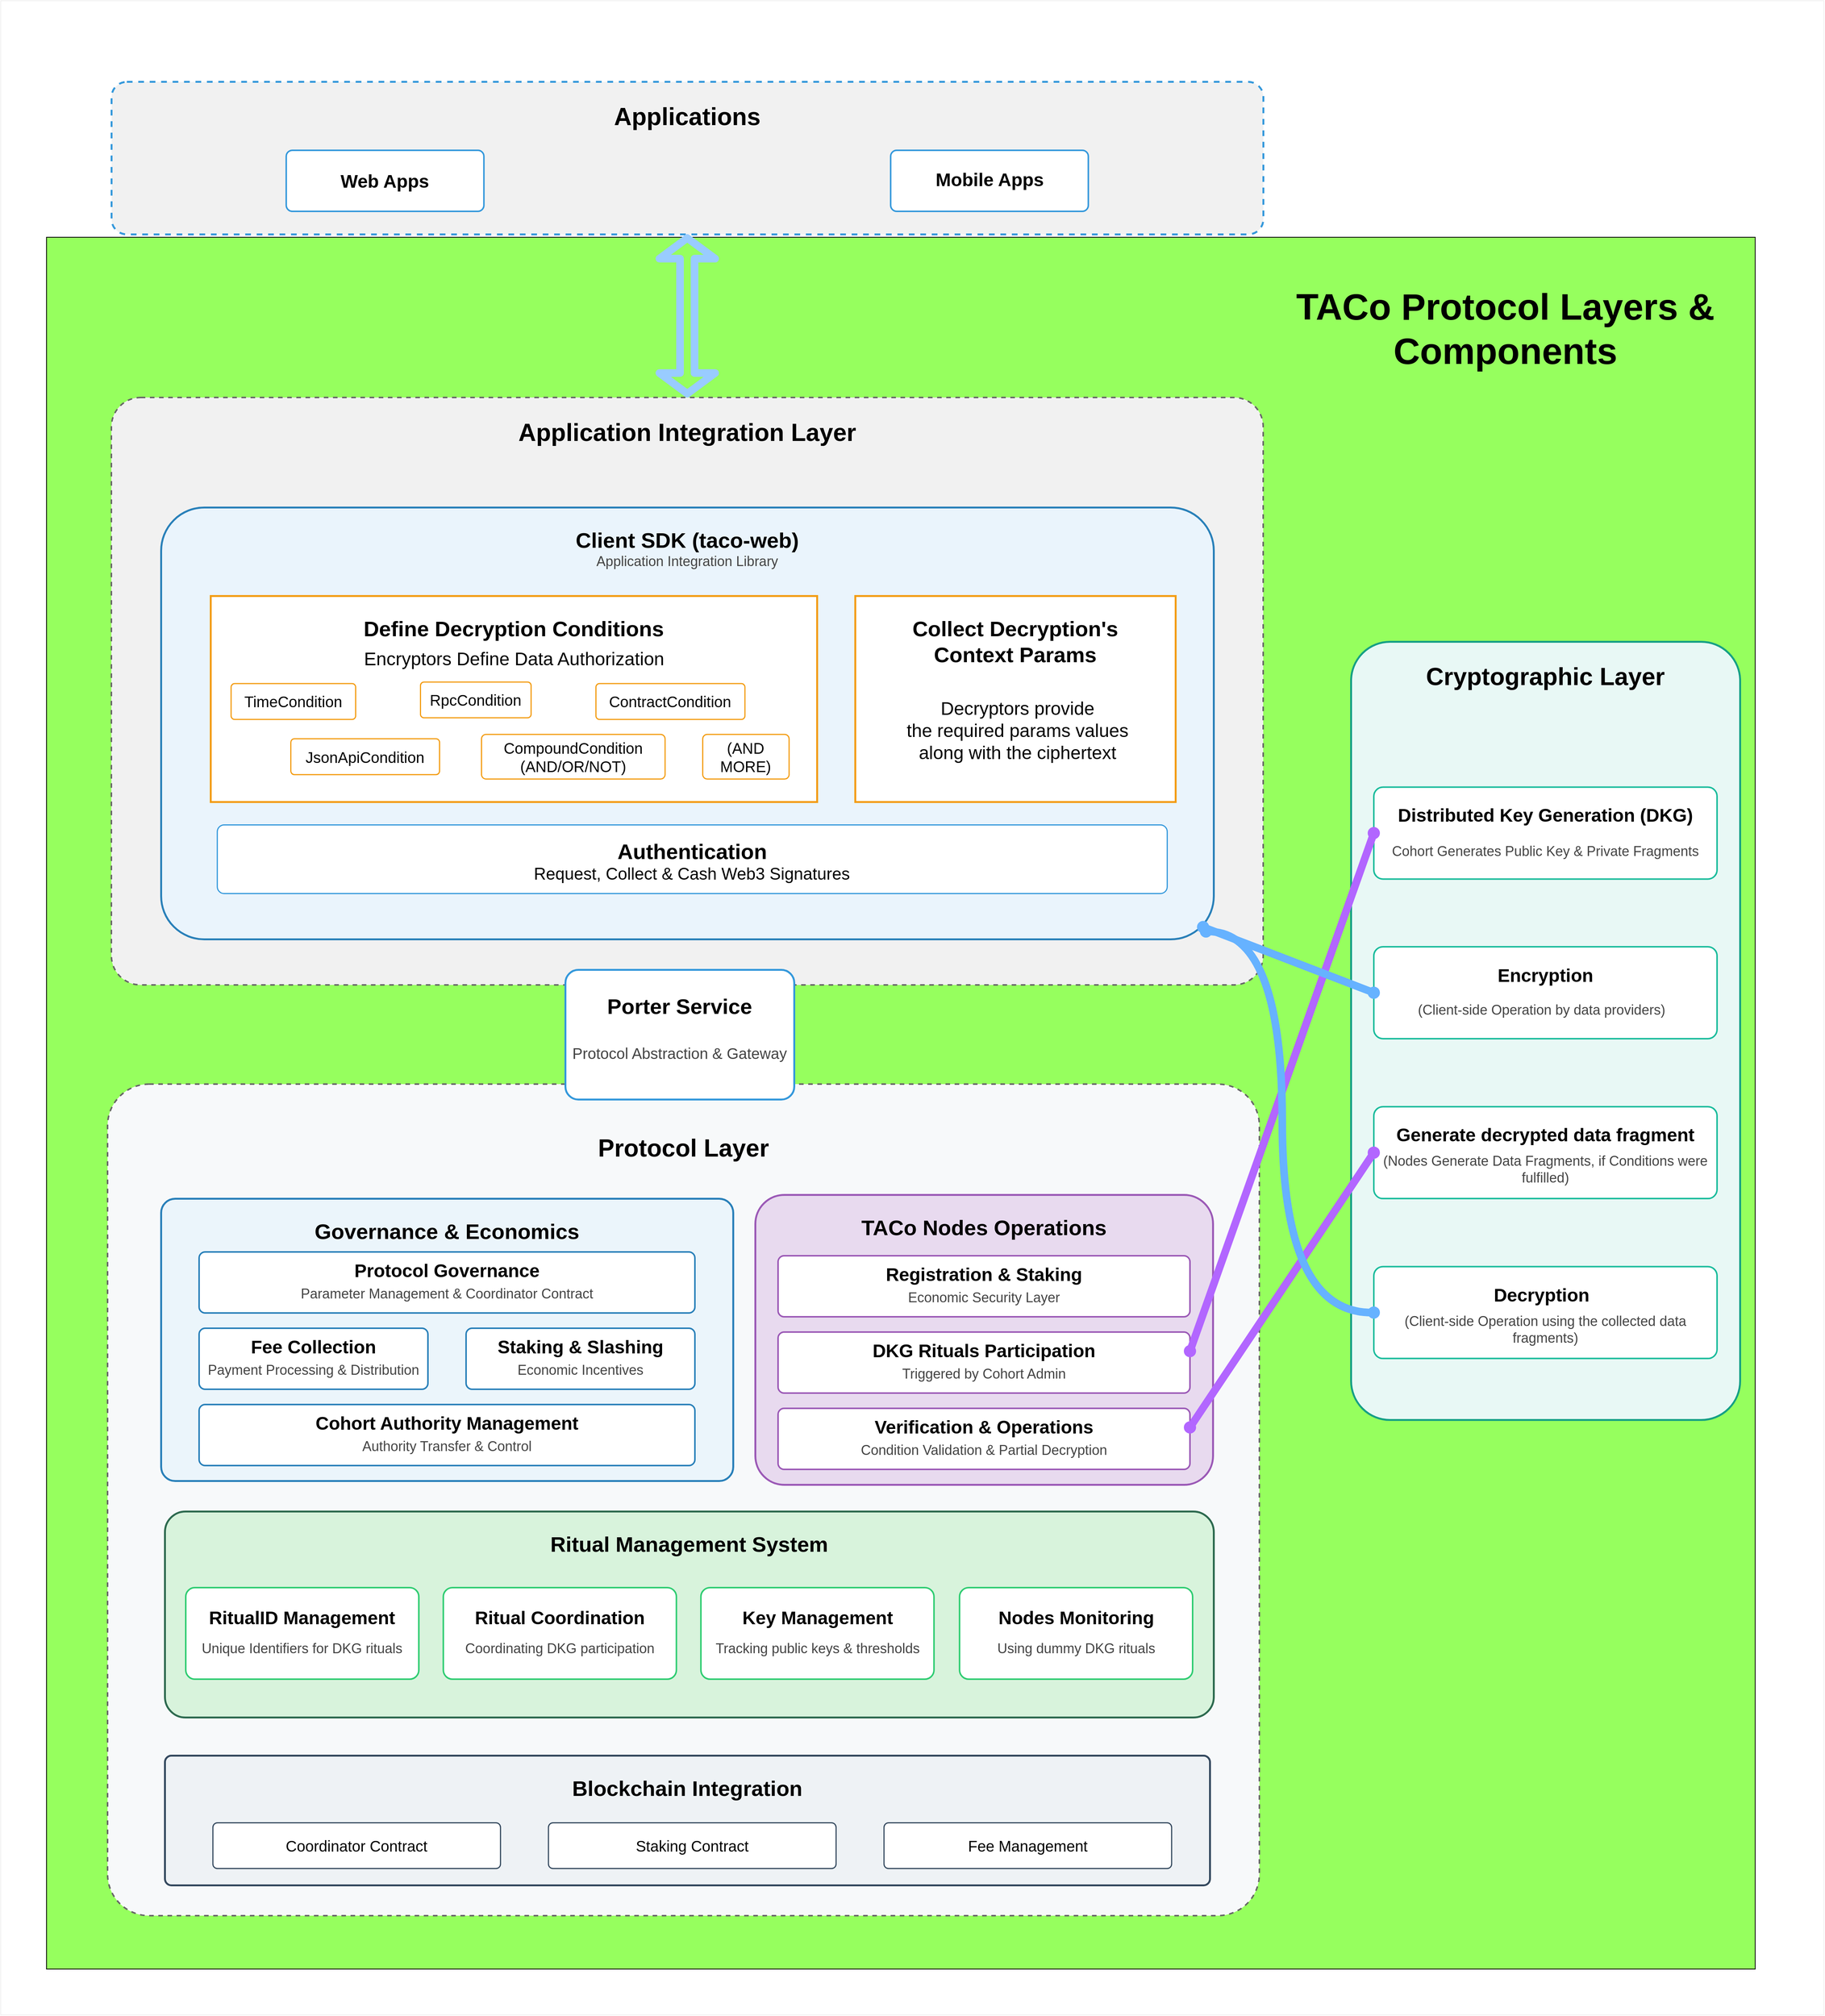 <mxfile>
    <diagram id="taco-components-diagram" name="TACo Components Diagram">
        <mxGraphModel dx="2988" dy="1646" grid="1" gridSize="10" guides="1" tooltips="1" connect="1" arrows="1" fold="1" page="1" pageScale="1" pageWidth="2300" pageHeight="2600" background="#FFFFFF" math="0" shadow="0">
            <root>
                <mxCell id="0"/>
                <mxCell id="1" parent="0"/>
                <mxCell id="7" value="" style="rounded=0;whiteSpace=wrap;html=1;strokeColor=#F0F0F0;fillColor=none;" parent="1" vertex="1">
                    <mxGeometry x="250" width="2390" height="2640" as="geometry"/>
                </mxCell>
                <mxCell id="2" value="" style="rounded=0;whiteSpace=wrap;html=1;fillColor=#96FF5E;" parent="1" vertex="1">
                    <mxGeometry x="310" y="310" width="2240" height="2270" as="geometry"/>
                </mxCell>
                <mxCell id="title" value="TACo Protocol Layers &amp; Components" style="text;html=1;strokeColor=none;fillColor=none;align=center;verticalAlign=middle;whiteSpace=wrap;rounded=0;fontSize=48;fontColor=#000000;fontStyle=1" parent="1" vertex="1">
                    <mxGeometry x="1890" y="400" width="665" height="60" as="geometry"/>
                </mxCell>
                <mxCell id="application-domain" value="Application Integration Layer" style="rounded=1;whiteSpace=wrap;html=1;fillColor=#f1f1f1;strokeColor=#666666;strokeWidth=2;dashed=1;arcSize=5;fontSize=32;fontStyle=1;align=center;verticalAlign=top;spacingTop=20;fontColor=#000000;" parent="1" vertex="1">
                    <mxGeometry x="395" y="520" width="1510" height="770" as="geometry"/>
                </mxCell>
                <mxCell id="authentication" value="Client SDK (taco-web)" style="rounded=1;whiteSpace=wrap;html=1;fillColor=#eaf4fc;strokeColor=#2980b9;strokeWidth=2.5;arcSize=10;fontSize=28;fontStyle=1;align=center;verticalAlign=top;spacingTop=20;fontColor=#000000;" parent="1" vertex="1">
                    <mxGeometry x="460" y="664" width="1380" height="566" as="geometry"/>
                </mxCell>
                <mxCell id="client-sdk-desc" value="Application Integration Library" style="text;html=1;strokeColor=none;fillColor=none;align=center;verticalAlign=middle;whiteSpace=wrap;rounded=0;fontSize=18;fontColor=#444444;" parent="1" vertex="1">
                    <mxGeometry x="880" y="720" width="540" height="30" as="geometry"/>
                </mxCell>
                <mxCell id="protocol-domain" value="&lt;br&gt;Protocol Layer" style="rounded=1;whiteSpace=wrap;html=1;fillColor=#f7f9fa;strokeColor=#666666;strokeWidth=2;dashed=1;arcSize=5;fontSize=32;fontStyle=1;align=center;verticalAlign=top;spacingTop=20;fontColor=#000000;" parent="1" vertex="1">
                    <mxGeometry x="390" y="1420" width="1510" height="1090" as="geometry"/>
                </mxCell>
                <mxCell id="porter-service" value="" style="rounded=1;whiteSpace=wrap;html=1;fillColor=#ffffff;strokeColor=#3498db;strokeWidth=2.5;arcSize=10;" parent="1" vertex="1">
                    <mxGeometry x="990" y="1270" width="300" height="170" as="geometry"/>
                </mxCell>
                <mxCell id="porter-service-title" value="Porter Service" style="text;html=1;strokeColor=none;fillColor=none;align=center;verticalAlign=middle;whiteSpace=wrap;rounded=0;fontSize=28;fontStyle=1;fontColor=#000000;" parent="1" vertex="1">
                    <mxGeometry x="990" y="1294" width="300" height="48" as="geometry"/>
                </mxCell>
                <mxCell id="porter-service-desc" value="Protocol Abstraction &amp; Gateway" style="text;html=1;strokeColor=none;fillColor=none;align=center;verticalAlign=middle;whiteSpace=wrap;rounded=0;fontSize=20;fontColor=#444444;" parent="1" vertex="1">
                    <mxGeometry x="990" y="1355" width="300" height="48" as="geometry"/>
                </mxCell>
                <mxCell id="ritual-management" value="Ritual Management System" style="rounded=1;whiteSpace=wrap;html=1;fillColor=#d8f3dc;strokeColor=#2d6a4f;strokeWidth=2.5;arcSize=10;fontSize=28;fontStyle=1;align=center;verticalAlign=top;spacingTop=20;fontColor=#000000;" parent="1" vertex="1">
                    <mxGeometry x="465" y="1980" width="1375" height="270" as="geometry"/>
                </mxCell>
                <mxCell id="ritual-id" value="" style="rounded=1;whiteSpace=wrap;html=1;fillColor=#ffffff;strokeColor=#2ecc71;strokeWidth=2;arcSize=10;" parent="1" vertex="1">
                    <mxGeometry x="492.5" y="2080" width="305.56" height="120" as="geometry"/>
                </mxCell>
                <mxCell id="ritual-id-title" value="RitualID Management" style="text;html=1;strokeColor=none;fillColor=none;align=center;verticalAlign=middle;whiteSpace=wrap;rounded=0;fontSize=24;fontStyle=1;fontColor=#000000;" parent="1" vertex="1">
                    <mxGeometry x="492.5" y="2100" width="305.56" height="40" as="geometry"/>
                </mxCell>
                <mxCell id="ritual-id-desc" value="Unique Identifiers for DKG rituals" style="text;html=1;strokeColor=none;fillColor=none;align=center;verticalAlign=middle;whiteSpace=wrap;rounded=0;fontSize=18;fontColor=#444444;" parent="1" vertex="1">
                    <mxGeometry x="492.5" y="2140" width="305.56" height="40" as="geometry"/>
                </mxCell>
                <mxCell id="ritual-coordination" value="" style="rounded=1;whiteSpace=wrap;html=1;fillColor=#ffffff;strokeColor=#2ecc71;strokeWidth=2;arcSize=10;" parent="1" vertex="1">
                    <mxGeometry x="830.18" y="2080" width="305.56" height="120" as="geometry"/>
                </mxCell>
                <mxCell id="ritual-coordination-title" value="Ritual Coordination" style="text;html=1;strokeColor=none;fillColor=none;align=center;verticalAlign=middle;whiteSpace=wrap;rounded=0;fontSize=24;fontStyle=1;fontColor=#000000;" parent="1" vertex="1">
                    <mxGeometry x="830.18" y="2100" width="305.56" height="40" as="geometry"/>
                </mxCell>
                <mxCell id="ritual-coordination-desc" value="Coordinating DKG participation" style="text;html=1;strokeColor=none;fillColor=none;align=center;verticalAlign=middle;whiteSpace=wrap;rounded=0;fontSize=18;fontColor=#444444;" parent="1" vertex="1">
                    <mxGeometry x="830.18" y="2140" width="305.56" height="40" as="geometry"/>
                </mxCell>
                <mxCell id="key-management" value="" style="rounded=1;whiteSpace=wrap;html=1;fillColor=#ffffff;strokeColor=#2ecc71;strokeWidth=2;arcSize=10;" parent="1" vertex="1">
                    <mxGeometry x="1167.86" y="2080" width="305.56" height="120" as="geometry"/>
                </mxCell>
                <mxCell id="key-management-title" value="Key Management" style="text;html=1;strokeColor=none;fillColor=none;align=center;verticalAlign=middle;whiteSpace=wrap;rounded=0;fontSize=24;fontStyle=1;fontColor=#000000;" parent="1" vertex="1">
                    <mxGeometry x="1167.86" y="2100" width="305.56" height="40" as="geometry"/>
                </mxCell>
                <mxCell id="key-management-desc" value="Tracking public keys &amp; thresholds" style="text;html=1;strokeColor=none;fillColor=none;align=center;verticalAlign=middle;whiteSpace=wrap;rounded=0;fontSize=18;fontColor=#444444;" parent="1" vertex="1">
                    <mxGeometry x="1167.86" y="2140" width="305.56" height="40" as="geometry"/>
                </mxCell>
                <mxCell id="node-monitoring" value="" style="rounded=1;whiteSpace=wrap;html=1;fillColor=#ffffff;strokeColor=#2ecc71;strokeWidth=2;arcSize=10;" parent="1" vertex="1">
                    <mxGeometry x="1506.94" y="2080" width="305.56" height="120" as="geometry"/>
                </mxCell>
                <mxCell id="node-monitoring-title" value="Nodes Monitoring" style="text;html=1;strokeColor=none;fillColor=none;align=center;verticalAlign=middle;whiteSpace=wrap;rounded=0;fontSize=24;fontStyle=1;fontColor=#000000;" parent="1" vertex="1">
                    <mxGeometry x="1506.94" y="2100" width="305.56" height="40" as="geometry"/>
                </mxCell>
                <mxCell id="node-monitoring-desc" value="Using dummy DKG rituals" style="text;html=1;strokeColor=none;fillColor=none;align=center;verticalAlign=middle;whiteSpace=wrap;rounded=0;fontSize=18;fontColor=#444444;" parent="1" vertex="1">
                    <mxGeometry x="1506.94" y="2140" width="305.56" height="40" as="geometry"/>
                </mxCell>
                <mxCell id="blockchain-integration" value="Blockchain Integration" style="rounded=1;whiteSpace=wrap;html=1;fillColor=#eef2f5;strokeColor=#34495e;strokeWidth=2.5;arcSize=5;fontSize=28;fontStyle=1;align=center;verticalAlign=top;spacingTop=20;fontColor=#000000;" parent="1" vertex="1">
                    <mxGeometry x="465" y="2300" width="1370" height="170" as="geometry"/>
                </mxCell>
                <mxCell id="coordinator-contract" value="Coordinator Contract" style="rounded=1;whiteSpace=wrap;html=1;fillColor=#ffffff;strokeColor=#34495e;strokeWidth=1.5;arcSize=10;fontSize=20;align=center;fontColor=#000000;" parent="1" vertex="1">
                    <mxGeometry x="527.84" y="2388" width="377.06" height="60" as="geometry"/>
                </mxCell>
                <mxCell id="staking-contract" value="Staking Contract" style="rounded=1;whiteSpace=wrap;html=1;fillColor=#ffffff;strokeColor=#34495e;strokeWidth=1.5;arcSize=10;fontSize=20;align=center;fontColor=#000000;" parent="1" vertex="1">
                    <mxGeometry x="967.75" y="2388" width="377.06" height="60" as="geometry"/>
                </mxCell>
                <mxCell id="fee-contract" value="Fee Management" style="rounded=1;whiteSpace=wrap;html=1;fillColor=#ffffff;strokeColor=#34495e;strokeWidth=1.5;arcSize=10;fontSize=20;align=center;fontColor=#000000;" parent="1" vertex="1">
                    <mxGeometry x="1407.66" y="2388" width="377.06" height="60" as="geometry"/>
                </mxCell>
                <mxCell id="3" value="" style="group" parent="1" vertex="1" connectable="0">
                    <mxGeometry x="395" y="106" width="1510" height="200" as="geometry"/>
                </mxCell>
                <mxCell id="app-integration" value="Applications" style="rounded=1;whiteSpace=wrap;html=1;fillColor=#f1f1f1;strokeColor=#3498db;strokeWidth=2.5;arcSize=10;fontSize=32;fontStyle=1;align=center;verticalAlign=top;spacingTop=20;fontColor=#000000;dashed=1;" parent="3" vertex="1">
                    <mxGeometry width="1510.0" height="200" as="geometry"/>
                </mxCell>
                <mxCell id="web-apps-box" value="" style="rounded=1;whiteSpace=wrap;html=1;fillColor=#ffffff;strokeColor=#3498db;strokeWidth=2;arcSize=10;" parent="3" vertex="1">
                    <mxGeometry x="229.241" y="90" width="259.142" height="80" as="geometry"/>
                </mxCell>
                <mxCell id="web-apps-title" value="Web Apps" style="text;html=1;strokeColor=none;fillColor=none;align=center;verticalAlign=middle;whiteSpace=wrap;rounded=0;fontSize=24;fontStyle=1;fontColor=#000000;" parent="3" vertex="1">
                    <mxGeometry x="229.241" y="116" width="259.142" height="30" as="geometry"/>
                </mxCell>
                <mxCell id="mobile-apps-box" value="" style="rounded=1;whiteSpace=wrap;html=1;fillColor=#ffffff;strokeColor=#3498db;strokeWidth=2;arcSize=10;" parent="3" vertex="1">
                    <mxGeometry x="1021.617" y="90" width="259.142" height="80" as="geometry"/>
                </mxCell>
                <mxCell id="mobile-apps-title" value="Mobile Apps" style="text;html=1;strokeColor=none;fillColor=none;align=center;verticalAlign=middle;whiteSpace=wrap;rounded=0;fontSize=24;fontStyle=1;fontColor=#000000;" parent="3" vertex="1">
                    <mxGeometry x="1021.617" y="114" width="259.142" height="30" as="geometry"/>
                </mxCell>
                <mxCell id="9" value="" style="group" vertex="1" connectable="0" parent="1">
                    <mxGeometry x="2020" y="840" width="510" height="1020" as="geometry"/>
                </mxCell>
                <mxCell id="crypto-layer" value="Cryptographic Layer" style="rounded=1;whiteSpace=wrap;html=1;fillColor=#e8f8f5;strokeColor=#16a085;strokeWidth=2.5;arcSize=10;fontSize=32;fontStyle=1;align=center;verticalAlign=top;spacingTop=20;fontColor=#000000;" parent="9" vertex="1">
                    <mxGeometry width="510" height="1020.0" as="geometry"/>
                </mxCell>
                <mxCell id="dkg" value="" style="rounded=1;whiteSpace=wrap;html=1;fillColor=#ffffff;strokeColor=#1abc9c;strokeWidth=2;arcSize=10;fontSize=24;align=center;fontColor=#000000;" parent="9" vertex="1">
                    <mxGeometry x="30" y="190.748" width="450" height="120.472" as="geometry"/>
                </mxCell>
                <mxCell id="dkg-title" value="Distributed Key Generation (DKG)" style="text;html=1;strokeColor=none;fillColor=none;align=center;verticalAlign=middle;whiteSpace=wrap;rounded=0;fontSize=24;fontStyle=1;fontColor=#000000;" parent="9" vertex="1">
                    <mxGeometry x="59.9" y="205.807" width="390.19" height="45.177" as="geometry"/>
                </mxCell>
                <mxCell id="dkg-desc" value="Cohort Generates Public Key &amp; Private Fragments" style="text;html=1;strokeColor=none;fillColor=none;align=center;verticalAlign=middle;whiteSpace=wrap;rounded=0;fontSize=18;fontColor=#444444;" parent="9" vertex="1">
                    <mxGeometry x="42.1" y="257.008" width="425.81" height="36.142" as="geometry"/>
                </mxCell>
                <mxCell id="threshold-schemes" value="" style="rounded=1;whiteSpace=wrap;html=1;fillColor=#ffffff;strokeColor=#1abc9c;strokeWidth=2;arcSize=10;" parent="9" vertex="1">
                    <mxGeometry x="30" y="609.591" width="450" height="120.472" as="geometry"/>
                </mxCell>
                <mxCell id="threshold-schemes-title" value="Generate decrypted data fragment" style="text;html=1;strokeColor=none;fillColor=none;align=center;verticalAlign=middle;whiteSpace=wrap;rounded=0;fontSize=24;fontStyle=1;fontColor=#000000;" parent="9" vertex="1">
                    <mxGeometry x="30" y="624.85" width="450" height="44.976" as="geometry"/>
                </mxCell>
                <mxCell id="threshold-schemes-desc" value="(Nodes Generate Data Fragments, if Conditions were fulfilled)" style="text;html=1;strokeColor=none;fillColor=none;align=center;verticalAlign=middle;whiteSpace=wrap;rounded=0;fontSize=18;fontColor=#444444;" parent="9" vertex="1">
                    <mxGeometry x="30" y="669.827" width="450" height="44.976" as="geometry"/>
                </mxCell>
                <mxCell id="14" value="" style="group" vertex="1" connectable="0" parent="9">
                    <mxGeometry x="30" y="399.969" width="450" height="120.472" as="geometry"/>
                </mxCell>
                <mxCell id="encryption" value="" style="rounded=1;whiteSpace=wrap;html=1;fillColor=#ffffff;strokeColor=#1abc9c;strokeWidth=2;arcSize=10;" parent="14" vertex="1">
                    <mxGeometry width="450" height="120.472" as="geometry"/>
                </mxCell>
                <mxCell id="encryption-title" value="Encryption" style="text;html=1;strokeColor=none;fillColor=none;align=center;verticalAlign=middle;whiteSpace=wrap;rounded=0;fontSize=24;fontStyle=1;fontColor=#000000;" parent="14" vertex="1">
                    <mxGeometry x="30" y="15.26" width="390" height="44.976" as="geometry"/>
                </mxCell>
                <mxCell id="encryption-desc" value="(Client-side Operation by data providers)" style="text;html=1;strokeColor=none;fillColor=none;align=center;verticalAlign=middle;whiteSpace=wrap;rounded=0;fontSize=18;fontColor=#444444;" parent="14" vertex="1">
                    <mxGeometry x="30" y="60.236" width="380" height="44.976" as="geometry"/>
                </mxCell>
                <mxCell id="16" value="" style="group" vertex="1" connectable="0" parent="9">
                    <mxGeometry x="30" y="819.213" width="450" height="120.472" as="geometry"/>
                </mxCell>
                <mxCell id="decryption" value="" style="rounded=1;whiteSpace=wrap;html=1;fillColor=#ffffff;strokeColor=#1abc9c;strokeWidth=2;arcSize=10;" parent="16" vertex="1">
                    <mxGeometry width="450" height="120.472" as="geometry"/>
                </mxCell>
                <mxCell id="decryption-title" value="Decryption" style="text;html=1;strokeColor=none;fillColor=none;align=center;verticalAlign=middle;whiteSpace=wrap;rounded=0;fontSize=24;fontStyle=1;fontColor=#000000;" parent="16" vertex="1">
                    <mxGeometry x="40" y="15.26" width="360" height="44.976" as="geometry"/>
                </mxCell>
                <mxCell id="decryption-desc" value="(Client-side Operation using the collected data fragments)" style="text;html=1;strokeColor=none;fillColor=none;align=center;verticalAlign=middle;whiteSpace=wrap;rounded=0;fontSize=18;fontColor=#444444;" parent="16" vertex="1">
                    <mxGeometry x="30" y="60.236" width="390" height="44.976" as="geometry"/>
                </mxCell>
                <mxCell id="10" value="" style="group" vertex="1" connectable="0" parent="1">
                    <mxGeometry x="1239" y="1565" width="600" height="380" as="geometry"/>
                </mxCell>
                <mxCell id="node-infrastructure" value="TACo Nodes Operations" style="rounded=1;whiteSpace=wrap;html=1;fillColor=#e8daef;strokeColor=#9b59b6;strokeWidth=2.5;arcSize=10;fontSize=28;fontStyle=1;align=center;verticalAlign=top;spacingTop=20;fontColor=#000000;" parent="10" vertex="1">
                    <mxGeometry width="600" height="380" as="geometry"/>
                </mxCell>
                <mxCell id="node-participation" value="" style="rounded=1;whiteSpace=wrap;html=1;fillColor=#ffffff;strokeColor=#9b59b6;strokeWidth=2;arcSize=10;" parent="10" vertex="1">
                    <mxGeometry x="30" y="80" width="540" height="80" as="geometry"/>
                </mxCell>
                <mxCell id="node-participation-title" value="Registration &amp; Staking" style="text;html=1;strokeColor=none;fillColor=none;align=center;verticalAlign=middle;whiteSpace=wrap;rounded=0;fontSize=24;fontStyle=1;fontColor=#000000;" parent="10" vertex="1">
                    <mxGeometry x="30" y="90" width="540" height="30" as="geometry"/>
                </mxCell>
                <mxCell id="node-participation-desc" value="Economic Security Layer" style="text;html=1;strokeColor=none;fillColor=none;align=center;verticalAlign=middle;whiteSpace=wrap;rounded=0;fontSize=18;fontColor=#444444;" parent="10" vertex="1">
                    <mxGeometry x="30" y="120" width="540" height="30" as="geometry"/>
                </mxCell>
                <mxCell id="cohort-organization" value="" style="rounded=1;whiteSpace=wrap;html=1;fillColor=#ffffff;strokeColor=#9b59b6;strokeWidth=2;arcSize=10;" parent="10" vertex="1">
                    <mxGeometry x="30" y="180" width="540" height="80" as="geometry"/>
                </mxCell>
                <mxCell id="cohort-organization-title" value="DKG Rituals Participation" style="text;html=1;strokeColor=none;fillColor=none;align=center;verticalAlign=middle;whiteSpace=wrap;rounded=0;fontSize=24;fontStyle=1;fontColor=#000000;" parent="10" vertex="1">
                    <mxGeometry x="30" y="190" width="540" height="30" as="geometry"/>
                </mxCell>
                <mxCell id="cohort-organization-desc" value="Triggered by Cohort Admin" style="text;html=1;strokeColor=none;fillColor=none;align=center;verticalAlign=middle;whiteSpace=wrap;rounded=0;fontSize=18;fontColor=#444444;" parent="10" vertex="1">
                    <mxGeometry x="30" y="220" width="540" height="30" as="geometry"/>
                </mxCell>
                <mxCell id="verification-operations" value="" style="rounded=1;whiteSpace=wrap;html=1;fillColor=#ffffff;strokeColor=#9b59b6;strokeWidth=2;arcSize=10;" parent="10" vertex="1">
                    <mxGeometry x="30" y="280" width="540" height="80" as="geometry"/>
                </mxCell>
                <mxCell id="verification-operations-title" value="Verification &amp; Operations" style="text;html=1;strokeColor=none;fillColor=none;align=center;verticalAlign=middle;whiteSpace=wrap;rounded=0;fontSize=24;fontStyle=1;fontColor=#000000;" parent="10" vertex="1">
                    <mxGeometry x="30" y="290" width="540" height="30" as="geometry"/>
                </mxCell>
                <mxCell id="verification-operations-desc" value="Condition Validation &amp; Partial Decryption" style="text;html=1;strokeColor=none;fillColor=none;align=center;verticalAlign=middle;whiteSpace=wrap;rounded=0;fontSize=18;fontColor=#444444;" parent="10" vertex="1">
                    <mxGeometry x="30" y="320" width="540" height="30" as="geometry"/>
                </mxCell>
                <mxCell id="11" value="" style="group" vertex="1" connectable="0" parent="1">
                    <mxGeometry x="460" y="1570" width="750" height="370" as="geometry"/>
                </mxCell>
                <mxCell id="governance-economics" value="Governance &amp; Economics" style="rounded=1;whiteSpace=wrap;html=1;fillColor=#ebf5fb;strokeColor=#2980b9;strokeWidth=2.5;arcSize=5;fontSize=28;fontStyle=1;align=center;verticalAlign=top;spacingTop=20;fontColor=#000000;" parent="11" vertex="1">
                    <mxGeometry width="750" height="370" as="geometry"/>
                </mxCell>
                <mxCell id="protocol-governance" value="" style="rounded=1;whiteSpace=wrap;html=1;fillColor=#ffffff;strokeColor=#2980b9;strokeWidth=2;arcSize=10;" parent="11" vertex="1">
                    <mxGeometry x="50" y="70" width="650" height="80" as="geometry"/>
                </mxCell>
                <mxCell id="protocol-governance-title" value="Protocol Governance" style="text;html=1;strokeColor=none;fillColor=none;align=center;verticalAlign=middle;whiteSpace=wrap;rounded=0;fontSize=24;fontStyle=1;fontColor=#000000;" parent="11" vertex="1">
                    <mxGeometry x="50" y="80" width="650" height="30" as="geometry"/>
                </mxCell>
                <mxCell id="protocol-governance-desc" value="Parameter Management &amp; Coordinator Contract" style="text;html=1;strokeColor=none;fillColor=none;align=center;verticalAlign=middle;whiteSpace=wrap;rounded=0;fontSize=18;fontColor=#444444;" parent="11" vertex="1">
                    <mxGeometry x="50" y="110" width="650" height="30" as="geometry"/>
                </mxCell>
                <mxCell id="fee-collection" value="" style="rounded=1;whiteSpace=wrap;html=1;fillColor=#ffffff;strokeColor=#2980b9;strokeWidth=2;arcSize=10;" parent="11" vertex="1">
                    <mxGeometry x="50" y="170" width="300" height="80" as="geometry"/>
                </mxCell>
                <mxCell id="fee-collection-title" value="Fee Collection" style="text;html=1;strokeColor=none;fillColor=none;align=center;verticalAlign=middle;whiteSpace=wrap;rounded=0;fontSize=24;fontStyle=1;fontColor=#000000;" parent="11" vertex="1">
                    <mxGeometry x="50" y="180" width="300" height="30" as="geometry"/>
                </mxCell>
                <mxCell id="fee-collection-desc" value="Payment Processing &amp; Distribution" style="text;html=1;strokeColor=none;fillColor=none;align=center;verticalAlign=middle;whiteSpace=wrap;rounded=0;fontSize=18;fontColor=#444444;" parent="11" vertex="1">
                    <mxGeometry x="50" y="210" width="300" height="30" as="geometry"/>
                </mxCell>
                <mxCell id="staking-slashing" value="" style="rounded=1;whiteSpace=wrap;html=1;fillColor=#ffffff;strokeColor=#2980b9;strokeWidth=2;arcSize=10;" parent="11" vertex="1">
                    <mxGeometry x="400" y="170" width="300" height="80" as="geometry"/>
                </mxCell>
                <mxCell id="staking-slashing-title" value="Staking &amp; Slashing" style="text;html=1;strokeColor=none;fillColor=none;align=center;verticalAlign=middle;whiteSpace=wrap;rounded=0;fontSize=24;fontStyle=1;fontColor=#000000;" parent="11" vertex="1">
                    <mxGeometry x="400" y="180" width="300" height="30" as="geometry"/>
                </mxCell>
                <mxCell id="staking-slashing-desc" value="Economic Incentives" style="text;html=1;strokeColor=none;fillColor=none;align=center;verticalAlign=middle;whiteSpace=wrap;rounded=0;fontSize=18;fontColor=#444444;" parent="11" vertex="1">
                    <mxGeometry x="400" y="210" width="300" height="30" as="geometry"/>
                </mxCell>
                <mxCell id="cohort-authority-mgmt" value="" style="rounded=1;whiteSpace=wrap;html=1;fillColor=#ffffff;strokeColor=#2980b9;strokeWidth=2;arcSize=10;" parent="11" vertex="1">
                    <mxGeometry x="50" y="270" width="650" height="80" as="geometry"/>
                </mxCell>
                <mxCell id="cohort-authority-mgmt-title" value="Cohort Authority Management" style="text;html=1;strokeColor=none;fillColor=none;align=center;verticalAlign=middle;whiteSpace=wrap;rounded=0;fontSize=24;fontStyle=1;fontColor=#000000;" parent="11" vertex="1">
                    <mxGeometry x="50" y="280" width="650" height="30" as="geometry"/>
                </mxCell>
                <mxCell id="cohort-authority-mgmt-desc" value="Authority Transfer &amp; Control" style="text;html=1;strokeColor=none;fillColor=none;align=center;verticalAlign=middle;whiteSpace=wrap;rounded=0;fontSize=18;fontColor=#444444;" parent="11" vertex="1">
                    <mxGeometry x="50" y="310" width="650" height="30" as="geometry"/>
                </mxCell>
                <mxCell id="12" style="edgeStyle=none;html=1;exitX=0;exitY=0.5;exitDx=0;exitDy=0;entryX=1;entryY=0.5;entryDx=0;entryDy=0;strokeWidth=10;endArrow=oval;endFill=1;strokeColor=#B266FF;startArrow=oval;startFill=1;fillColor=#6a00ff;" edge="1" parent="1" source="dkg" target="cohort-organization-title">
                    <mxGeometry relative="1" as="geometry"/>
                </mxCell>
                <mxCell id="13" style="edgeStyle=none;html=1;exitX=0;exitY=0;exitDx=0;exitDy=0;entryX=1;entryY=0.5;entryDx=0;entryDy=0;strokeColor=#B266FF;strokeWidth=10;startArrow=oval;startFill=1;endArrow=oval;endFill=1;fillColor=#6a00ff;" edge="1" parent="1" source="threshold-schemes-desc" target="verification-operations-title">
                    <mxGeometry relative="1" as="geometry"/>
                </mxCell>
                <mxCell id="15" style="edgeStyle=none;html=1;exitX=0;exitY=0.5;exitDx=0;exitDy=0;strokeColor=#66B2FF;strokeWidth=10;startArrow=oval;startFill=1;endArrow=oval;endFill=1;fillColor=#0050ef;entryX=0.99;entryY=0.972;entryDx=0;entryDy=0;entryPerimeter=0;" edge="1" parent="1" source="encryption" target="authentication">
                    <mxGeometry relative="1" as="geometry">
                        <mxPoint x="1500" y="1140" as="targetPoint"/>
                    </mxGeometry>
                </mxCell>
                <mxCell id="18" style="edgeStyle=orthogonalEdgeStyle;html=1;exitX=0;exitY=0.5;exitDx=0;exitDy=0;strokeColor=#66B2FF;strokeWidth=10;startArrow=oval;startFill=1;endArrow=oval;endFill=1;fillColor=#0050ef;curved=1;" edge="1" parent="1" source="decryption">
                    <mxGeometry relative="1" as="geometry">
                        <mxPoint x="1830" y="1220" as="targetPoint"/>
                        <Array as="points">
                            <mxPoint x="1930" y="1719"/>
                            <mxPoint x="1930" y="1220"/>
                        </Array>
                    </mxGeometry>
                </mxCell>
                <mxCell id="19" value="" style="group" vertex="1" connectable="0" parent="1">
                    <mxGeometry x="525" y="780" width="795" height="270" as="geometry"/>
                </mxCell>
                <mxCell id="24" value="" style="group" vertex="1" connectable="0" parent="19">
                    <mxGeometry width="794.994" height="270" as="geometry"/>
                </mxCell>
                <mxCell id="access-control" value="Define Decryption Conditions" style="rounded=0;whiteSpace=wrap;html=1;fillColor=#ffffff;strokeColor=#f39c12;strokeWidth=2.5;arcSize=10;fontSize=28;fontStyle=1;align=center;verticalAlign=top;spacingTop=20;fontColor=#000000;" parent="24" vertex="1">
                    <mxGeometry width="794.99" height="270" as="geometry"/>
                </mxCell>
                <mxCell id="authorization-title" value="Encryptors Define Data Authorization" style="text;html=1;strokeColor=none;fillColor=none;align=center;verticalAlign=middle;whiteSpace=wrap;rounded=0;fontSize=24;fontStyle=0;fontColor=#000000;" parent="24" vertex="1">
                    <mxGeometry x="167.5" y="67.04" width="460" height="31.3" as="geometry"/>
                </mxCell>
                <mxCell id="time-condition" value="TimeCondition" style="rounded=1;whiteSpace=wrap;html=1;fillColor=#ffffff;strokeColor=#f39c12;strokeWidth=1.5;arcSize=10;fontSize=20;align=center;fontColor=#000000;" parent="24" vertex="1">
                    <mxGeometry x="26.71" y="114.783" width="163.29" height="46.957" as="geometry"/>
                </mxCell>
                <mxCell id="rpc-condition" value="RpcCondition" style="rounded=1;whiteSpace=wrap;html=1;fillColor=#ffffff;strokeColor=#f39c12;strokeWidth=1.5;arcSize=10;fontSize=20;align=center;fontColor=#000000;" parent="24" vertex="1">
                    <mxGeometry x="275" y="112.696" width="145" height="46.957" as="geometry"/>
                </mxCell>
                <mxCell id="contract-condition" value="ContractCondition" style="rounded=1;whiteSpace=wrap;html=1;fillColor=#ffffff;strokeColor=#f39c12;strokeWidth=1.5;arcSize=10;fontSize=20;align=center;fontColor=#000000;" parent="24" vertex="1">
                    <mxGeometry x="505" y="114.783" width="195.32" height="46.957" as="geometry"/>
                </mxCell>
                <mxCell id="json-condition" value="JsonApiCondition" style="rounded=1;whiteSpace=wrap;html=1;fillColor=#ffffff;strokeColor=#f39c12;strokeWidth=1.5;arcSize=10;fontSize=20;align=center;fontColor=#000000;" parent="24" vertex="1">
                    <mxGeometry x="105" y="187.131" width="195" height="46.957" as="geometry"/>
                </mxCell>
                <mxCell id="compound-condition" value="CompoundCondition (AND/OR/NOT)" style="rounded=1;whiteSpace=wrap;html=1;fillColor=#ffffff;strokeColor=#f39c12;strokeWidth=1.5;arcSize=10;fontSize=20;align=center;fontColor=#000000;" parent="24" vertex="1">
                    <mxGeometry x="354.998" y="181.391" width="240.639" height="58.435" as="geometry"/>
                </mxCell>
                <mxCell id="more-conditions" value="(AND MORE)" style="rounded=1;whiteSpace=wrap;html=1;fillColor=#ffffff;strokeColor=#f39c12;strokeWidth=1.5;arcSize=10;fontSize=20;align=center;fontColor=#000000;" parent="24" vertex="1">
                    <mxGeometry x="644.997" y="181.391" width="113.244" height="58.435" as="geometry"/>
                </mxCell>
                <mxCell id="20" value="" style="group" vertex="1" connectable="0" parent="1">
                    <mxGeometry x="533.62" y="1080" width="1245.32" height="90" as="geometry"/>
                </mxCell>
                <mxCell id="web3-signatures" value="" style="rounded=1;whiteSpace=wrap;html=1;fillColor=#ffffff;strokeColor=#3498db;strokeWidth=1.5;arcSize=10;" parent="20" vertex="1">
                    <mxGeometry width="1245.32" height="90" as="geometry"/>
                </mxCell>
                <mxCell id="web3-signatures-title" value="Authentication" style="text;html=1;strokeColor=none;fillColor=none;align=center;verticalAlign=middle;whiteSpace=wrap;rounded=0;fontSize=28;fontStyle=1;fontColor=#000000;" parent="20" vertex="1">
                    <mxGeometry x="240.09" y="20" width="765.26" height="30" as="geometry"/>
                </mxCell>
                <mxCell id="web3-signatures-desc" value="Request, Collect &amp; Cash Web3 Signatures" style="text;html=1;strokeColor=none;fillColor=none;align=center;verticalAlign=middle;whiteSpace=wrap;rounded=0;fontSize=22;fontColor=#000000;fontStyle=0" parent="20" vertex="1">
                    <mxGeometry x="91.59" y="50" width="1062.44" height="30" as="geometry"/>
                </mxCell>
                <mxCell id="27" value="Collect Decryption's&lt;br&gt;Context Params" style="rounded=0;whiteSpace=wrap;html=1;fillColor=#ffffff;strokeColor=#f39c12;strokeWidth=2.5;arcSize=10;fontSize=28;fontStyle=1;align=center;verticalAlign=top;spacingTop=20;fontColor=#000000;" vertex="1" parent="1">
                    <mxGeometry x="1370" y="780" width="420" height="270" as="geometry"/>
                </mxCell>
                <mxCell id="28" value="Decryptors provide &lt;br&gt;the required params values &lt;br&gt;along with the ciphertext" style="text;html=1;strokeColor=none;fillColor=none;align=center;verticalAlign=middle;whiteSpace=wrap;rounded=0;fontSize=24;fontStyle=0;fontColor=#000000;" vertex="1" parent="1">
                    <mxGeometry x="1352.5" y="903" width="460" height="107" as="geometry"/>
                </mxCell>
                <mxCell id="30" style="edgeStyle=none;html=1;exitX=0.5;exitY=1;exitDx=0;exitDy=0;entryX=0.5;entryY=0;entryDx=0;entryDy=0;strokeColor=#99CCFF;strokeWidth=10;startArrow=block;startFill=1;endArrow=classic;endFill=1;shape=flexArrow;endWidth=44;endSize=5.68;startWidth=44;startSize=5.68;" edge="1" parent="1" source="app-integration" target="application-domain">
                    <mxGeometry relative="1" as="geometry"/>
                </mxCell>
            </root>
        </mxGraphModel>
    </diagram>
</mxfile>